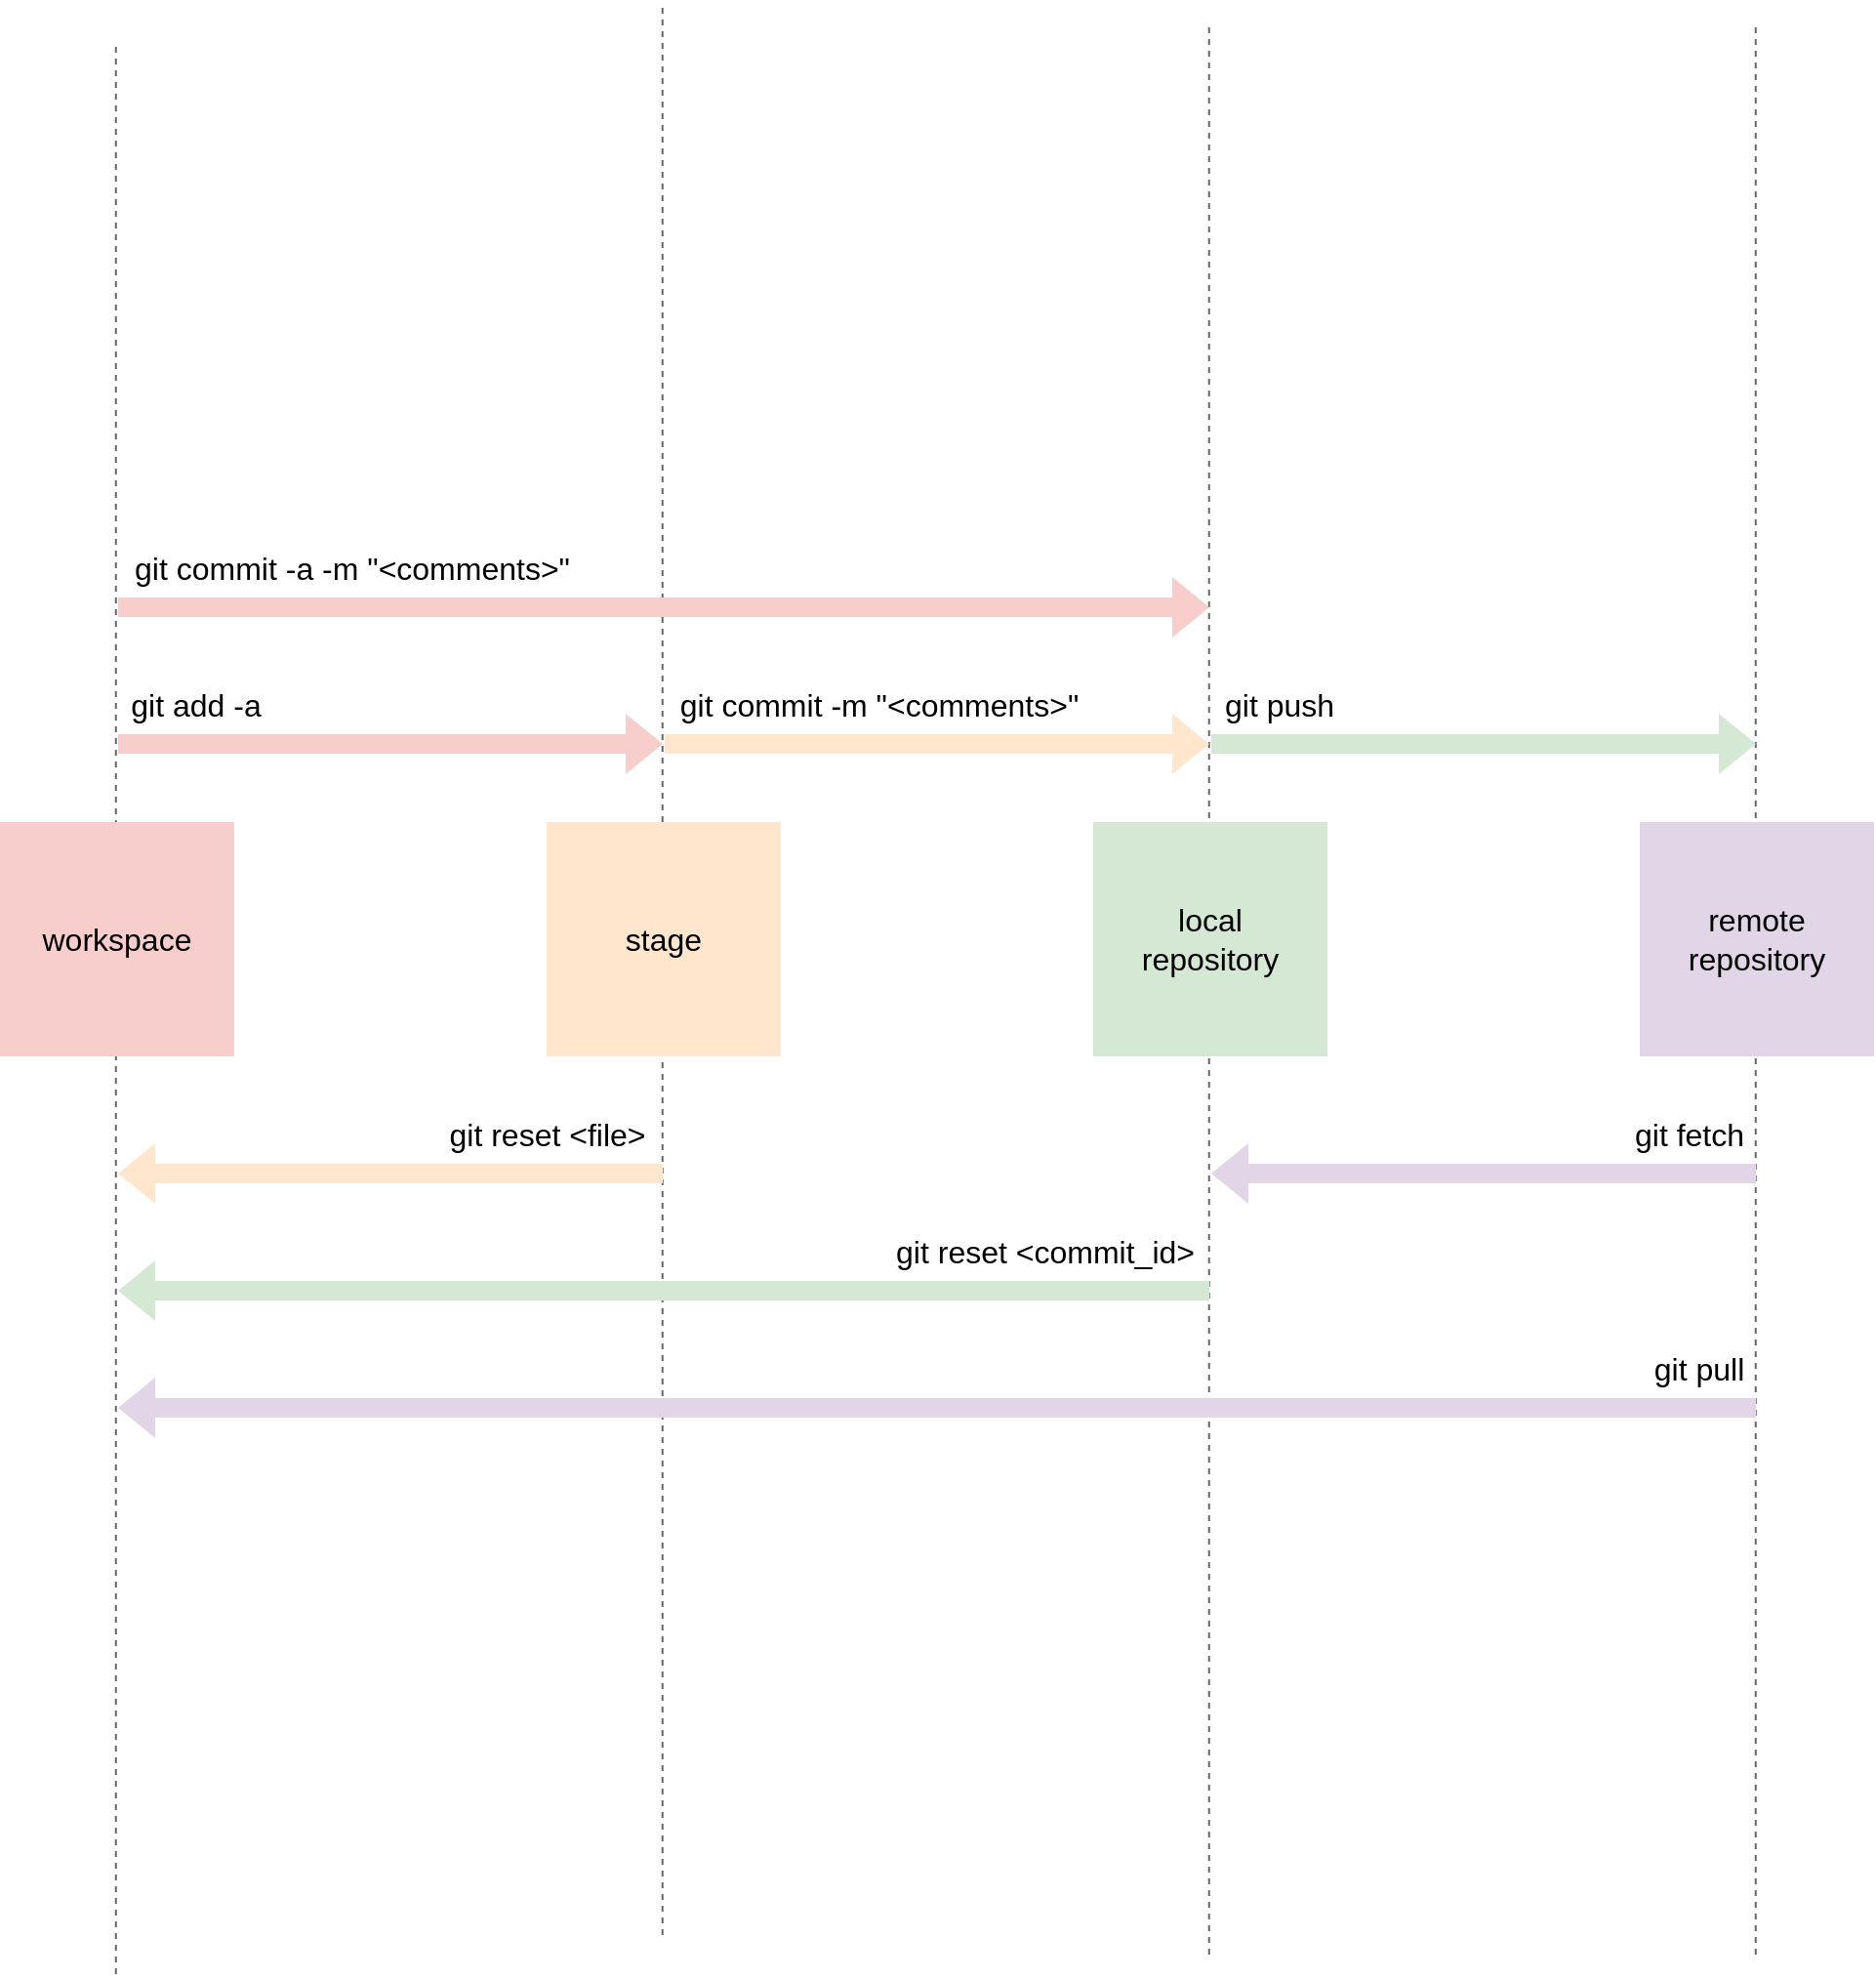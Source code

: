 <mxfile version="19.0.3" type="device"><diagram id="8dsWsZVjD27FfIxTLIr0" name="第 1 页"><mxGraphModel dx="2213" dy="875" grid="1" gridSize="10" guides="1" tooltips="1" connect="1" arrows="1" fold="1" page="1" pageScale="1" pageWidth="827" pageHeight="1169" math="0" shadow="0"><root><mxCell id="0"/><mxCell id="1" parent="0"/><mxCell id="_TQcK9atXlYqx7N1W5XO-7" value="" style="endArrow=none;dashed=1;html=1;rounded=0;fontSize=16;strokeColor=#666666;" edge="1" parent="1"><mxGeometry width="50" height="50" relative="1" as="geometry"><mxPoint x="-140.63" y="1050" as="sourcePoint"/><mxPoint x="-140.63" y="60" as="targetPoint"/></mxGeometry></mxCell><mxCell id="_TQcK9atXlYqx7N1W5XO-8" value="" style="endArrow=none;dashed=1;html=1;rounded=0;fontSize=16;strokeColor=#666666;" edge="1" parent="1"><mxGeometry width="50" height="50" relative="1" as="geometry"><mxPoint x="139.37" y="1060" as="sourcePoint"/><mxPoint x="139.37" y="70" as="targetPoint"/></mxGeometry></mxCell><mxCell id="_TQcK9atXlYqx7N1W5XO-9" value="" style="endArrow=none;dashed=1;html=1;rounded=0;fontSize=16;strokeColor=#666666;" edge="1" parent="1"><mxGeometry width="50" height="50" relative="1" as="geometry"><mxPoint x="419.37" y="1060" as="sourcePoint"/><mxPoint x="419.37" y="70" as="targetPoint"/></mxGeometry></mxCell><mxCell id="_TQcK9atXlYqx7N1W5XO-6" value="" style="endArrow=none;dashed=1;html=1;rounded=0;fontSize=16;strokeColor=#666666;" edge="1" parent="1"><mxGeometry width="50" height="50" relative="1" as="geometry"><mxPoint x="-420.62" y="1070" as="sourcePoint"/><mxPoint x="-420.62" y="80" as="targetPoint"/></mxGeometry></mxCell><mxCell id="_TQcK9atXlYqx7N1W5XO-1" value="&lt;font style=&quot;font-size: 16px;&quot;&gt;workspace&lt;/font&gt;" style="whiteSpace=wrap;html=1;aspect=fixed;fillColor=#f8cecc;strokeColor=none;" vertex="1" parent="1"><mxGeometry x="-480" y="480" width="120" height="120" as="geometry"/></mxCell><mxCell id="_TQcK9atXlYqx7N1W5XO-2" value="&lt;font style=&quot;font-size: 16px;&quot;&gt;stage&lt;/font&gt;" style="whiteSpace=wrap;html=1;aspect=fixed;fillColor=#ffe6cc;strokeColor=none;" vertex="1" parent="1"><mxGeometry x="-200" y="480" width="120" height="120" as="geometry"/></mxCell><mxCell id="_TQcK9atXlYqx7N1W5XO-3" value="&lt;font style=&quot;font-size: 16px;&quot;&gt;local&lt;br&gt;repository&lt;br&gt;&lt;/font&gt;" style="whiteSpace=wrap;html=1;aspect=fixed;fillColor=#d5e8d4;strokeColor=none;" vertex="1" parent="1"><mxGeometry x="80" y="480" width="120" height="120" as="geometry"/></mxCell><mxCell id="_TQcK9atXlYqx7N1W5XO-4" value="&lt;font style=&quot;font-size: 16px;&quot;&gt;remote&lt;br&gt;repository&lt;br&gt;&lt;/font&gt;" style="whiteSpace=wrap;html=1;aspect=fixed;fillColor=#e1d5e7;strokeColor=none;" vertex="1" parent="1"><mxGeometry x="360" y="480" width="120" height="120" as="geometry"/></mxCell><mxCell id="_TQcK9atXlYqx7N1W5XO-10" value="" style="shape=flexArrow;endArrow=classic;html=1;rounded=0;fontSize=16;strokeColor=none;fillColor=#f8cecc;" edge="1" parent="1"><mxGeometry width="50" height="50" relative="1" as="geometry"><mxPoint x="-420" y="440" as="sourcePoint"/><mxPoint x="-140" y="440" as="targetPoint"/></mxGeometry></mxCell><mxCell id="_TQcK9atXlYqx7N1W5XO-11" value="git add -a" style="text;html=1;align=center;verticalAlign=middle;resizable=0;points=[];autosize=1;strokeColor=none;fillColor=none;fontSize=16;" vertex="1" parent="1"><mxGeometry x="-420" y="410" width="80" height="20" as="geometry"/></mxCell><mxCell id="_TQcK9atXlYqx7N1W5XO-12" value="" style="shape=flexArrow;endArrow=classic;html=1;rounded=0;fontSize=16;strokeColor=none;fillColor=#f8cecc;strokeWidth=1;endSize=6;startSize=6;sourcePerimeterSpacing=0;" edge="1" parent="1"><mxGeometry width="50" height="50" relative="1" as="geometry"><mxPoint x="-420" y="370" as="sourcePoint"/><mxPoint x="140" y="370" as="targetPoint"/></mxGeometry></mxCell><mxCell id="_TQcK9atXlYqx7N1W5XO-13" value="git commit -a -m &quot;&amp;lt;comments&amp;gt;&quot;" style="text;html=1;align=center;verticalAlign=middle;resizable=0;points=[];autosize=1;strokeColor=none;fillColor=none;fontSize=16;" vertex="1" parent="1"><mxGeometry x="-420" y="340" width="240" height="20" as="geometry"/></mxCell><mxCell id="_TQcK9atXlYqx7N1W5XO-14" value="" style="shape=flexArrow;endArrow=classic;html=1;rounded=0;fontSize=16;strokeColor=none;fillColor=#ffe6cc;" edge="1" parent="1"><mxGeometry width="50" height="50" relative="1" as="geometry"><mxPoint x="-140" y="440" as="sourcePoint"/><mxPoint x="140" y="440" as="targetPoint"/></mxGeometry></mxCell><mxCell id="_TQcK9atXlYqx7N1W5XO-15" value="git commit -m &quot;&amp;lt;comments&amp;gt;&quot;" style="text;html=1;align=center;verticalAlign=middle;resizable=0;points=[];autosize=1;strokeColor=none;fillColor=none;fontSize=16;" vertex="1" parent="1"><mxGeometry x="-140" y="410" width="220" height="20" as="geometry"/></mxCell><mxCell id="_TQcK9atXlYqx7N1W5XO-16" value="" style="shape=flexArrow;endArrow=classic;html=1;rounded=0;fontSize=16;strokeColor=none;fillColor=#d5e8d4;" edge="1" parent="1"><mxGeometry width="50" height="50" relative="1" as="geometry"><mxPoint x="140" y="440" as="sourcePoint"/><mxPoint x="420" y="440" as="targetPoint"/></mxGeometry></mxCell><mxCell id="_TQcK9atXlYqx7N1W5XO-17" value="git push" style="text;html=1;align=center;verticalAlign=middle;resizable=0;points=[];autosize=1;strokeColor=none;fillColor=none;fontSize=16;" vertex="1" parent="1"><mxGeometry x="140" y="410" width="70" height="20" as="geometry"/></mxCell><mxCell id="_TQcK9atXlYqx7N1W5XO-25" value="" style="shape=flexArrow;endArrow=classic;html=1;rounded=0;fontSize=16;strokeColor=none;fillColor=#ffe6cc;" edge="1" parent="1"><mxGeometry width="50" height="50" relative="1" as="geometry"><mxPoint x="-140" y="660" as="sourcePoint"/><mxPoint x="-420" y="660" as="targetPoint"/></mxGeometry></mxCell><mxCell id="_TQcK9atXlYqx7N1W5XO-26" value="git reset &amp;lt;file&amp;gt;" style="text;html=1;align=center;verticalAlign=middle;resizable=0;points=[];autosize=1;strokeColor=none;fillColor=none;fontSize=16;" vertex="1" parent="1"><mxGeometry x="-260" y="630" width="120" height="20" as="geometry"/></mxCell><mxCell id="_TQcK9atXlYqx7N1W5XO-27" value="" style="shape=flexArrow;endArrow=classic;html=1;rounded=0;fontSize=16;strokeColor=none;fillColor=#d5e8d4;" edge="1" parent="1"><mxGeometry width="50" height="50" relative="1" as="geometry"><mxPoint x="140" y="720" as="sourcePoint"/><mxPoint x="-420" y="720" as="targetPoint"/></mxGeometry></mxCell><mxCell id="_TQcK9atXlYqx7N1W5XO-28" value="git reset &amp;lt;commit_id&amp;gt;" style="text;html=1;align=center;verticalAlign=middle;resizable=0;points=[];autosize=1;strokeColor=none;fillColor=none;fontSize=16;" vertex="1" parent="1"><mxGeometry x="-30" y="690" width="170" height="20" as="geometry"/></mxCell><mxCell id="_TQcK9atXlYqx7N1W5XO-29" value="" style="shape=flexArrow;endArrow=classic;html=1;rounded=0;fontSize=16;strokeColor=none;fillColor=#e1d5e7;" edge="1" parent="1"><mxGeometry width="50" height="50" relative="1" as="geometry"><mxPoint x="420" y="780" as="sourcePoint"/><mxPoint x="-420" y="780" as="targetPoint"/></mxGeometry></mxCell><mxCell id="_TQcK9atXlYqx7N1W5XO-30" value="git pull" style="text;html=1;align=center;verticalAlign=middle;resizable=0;points=[];autosize=1;strokeColor=none;fillColor=none;fontSize=16;" vertex="1" parent="1"><mxGeometry x="360" y="750" width="60" height="20" as="geometry"/></mxCell><mxCell id="_TQcK9atXlYqx7N1W5XO-31" value="" style="shape=flexArrow;endArrow=classic;html=1;rounded=0;fontSize=16;strokeColor=none;fillColor=#e1d5e7;" edge="1" parent="1"><mxGeometry width="50" height="50" relative="1" as="geometry"><mxPoint x="420" y="660" as="sourcePoint"/><mxPoint x="140" y="660" as="targetPoint"/></mxGeometry></mxCell><mxCell id="_TQcK9atXlYqx7N1W5XO-32" value="git fetch" style="text;html=1;align=center;verticalAlign=middle;resizable=0;points=[];autosize=1;strokeColor=none;fillColor=none;fontSize=16;" vertex="1" parent="1"><mxGeometry x="350" y="630" width="70" height="20" as="geometry"/></mxCell></root></mxGraphModel></diagram></mxfile>